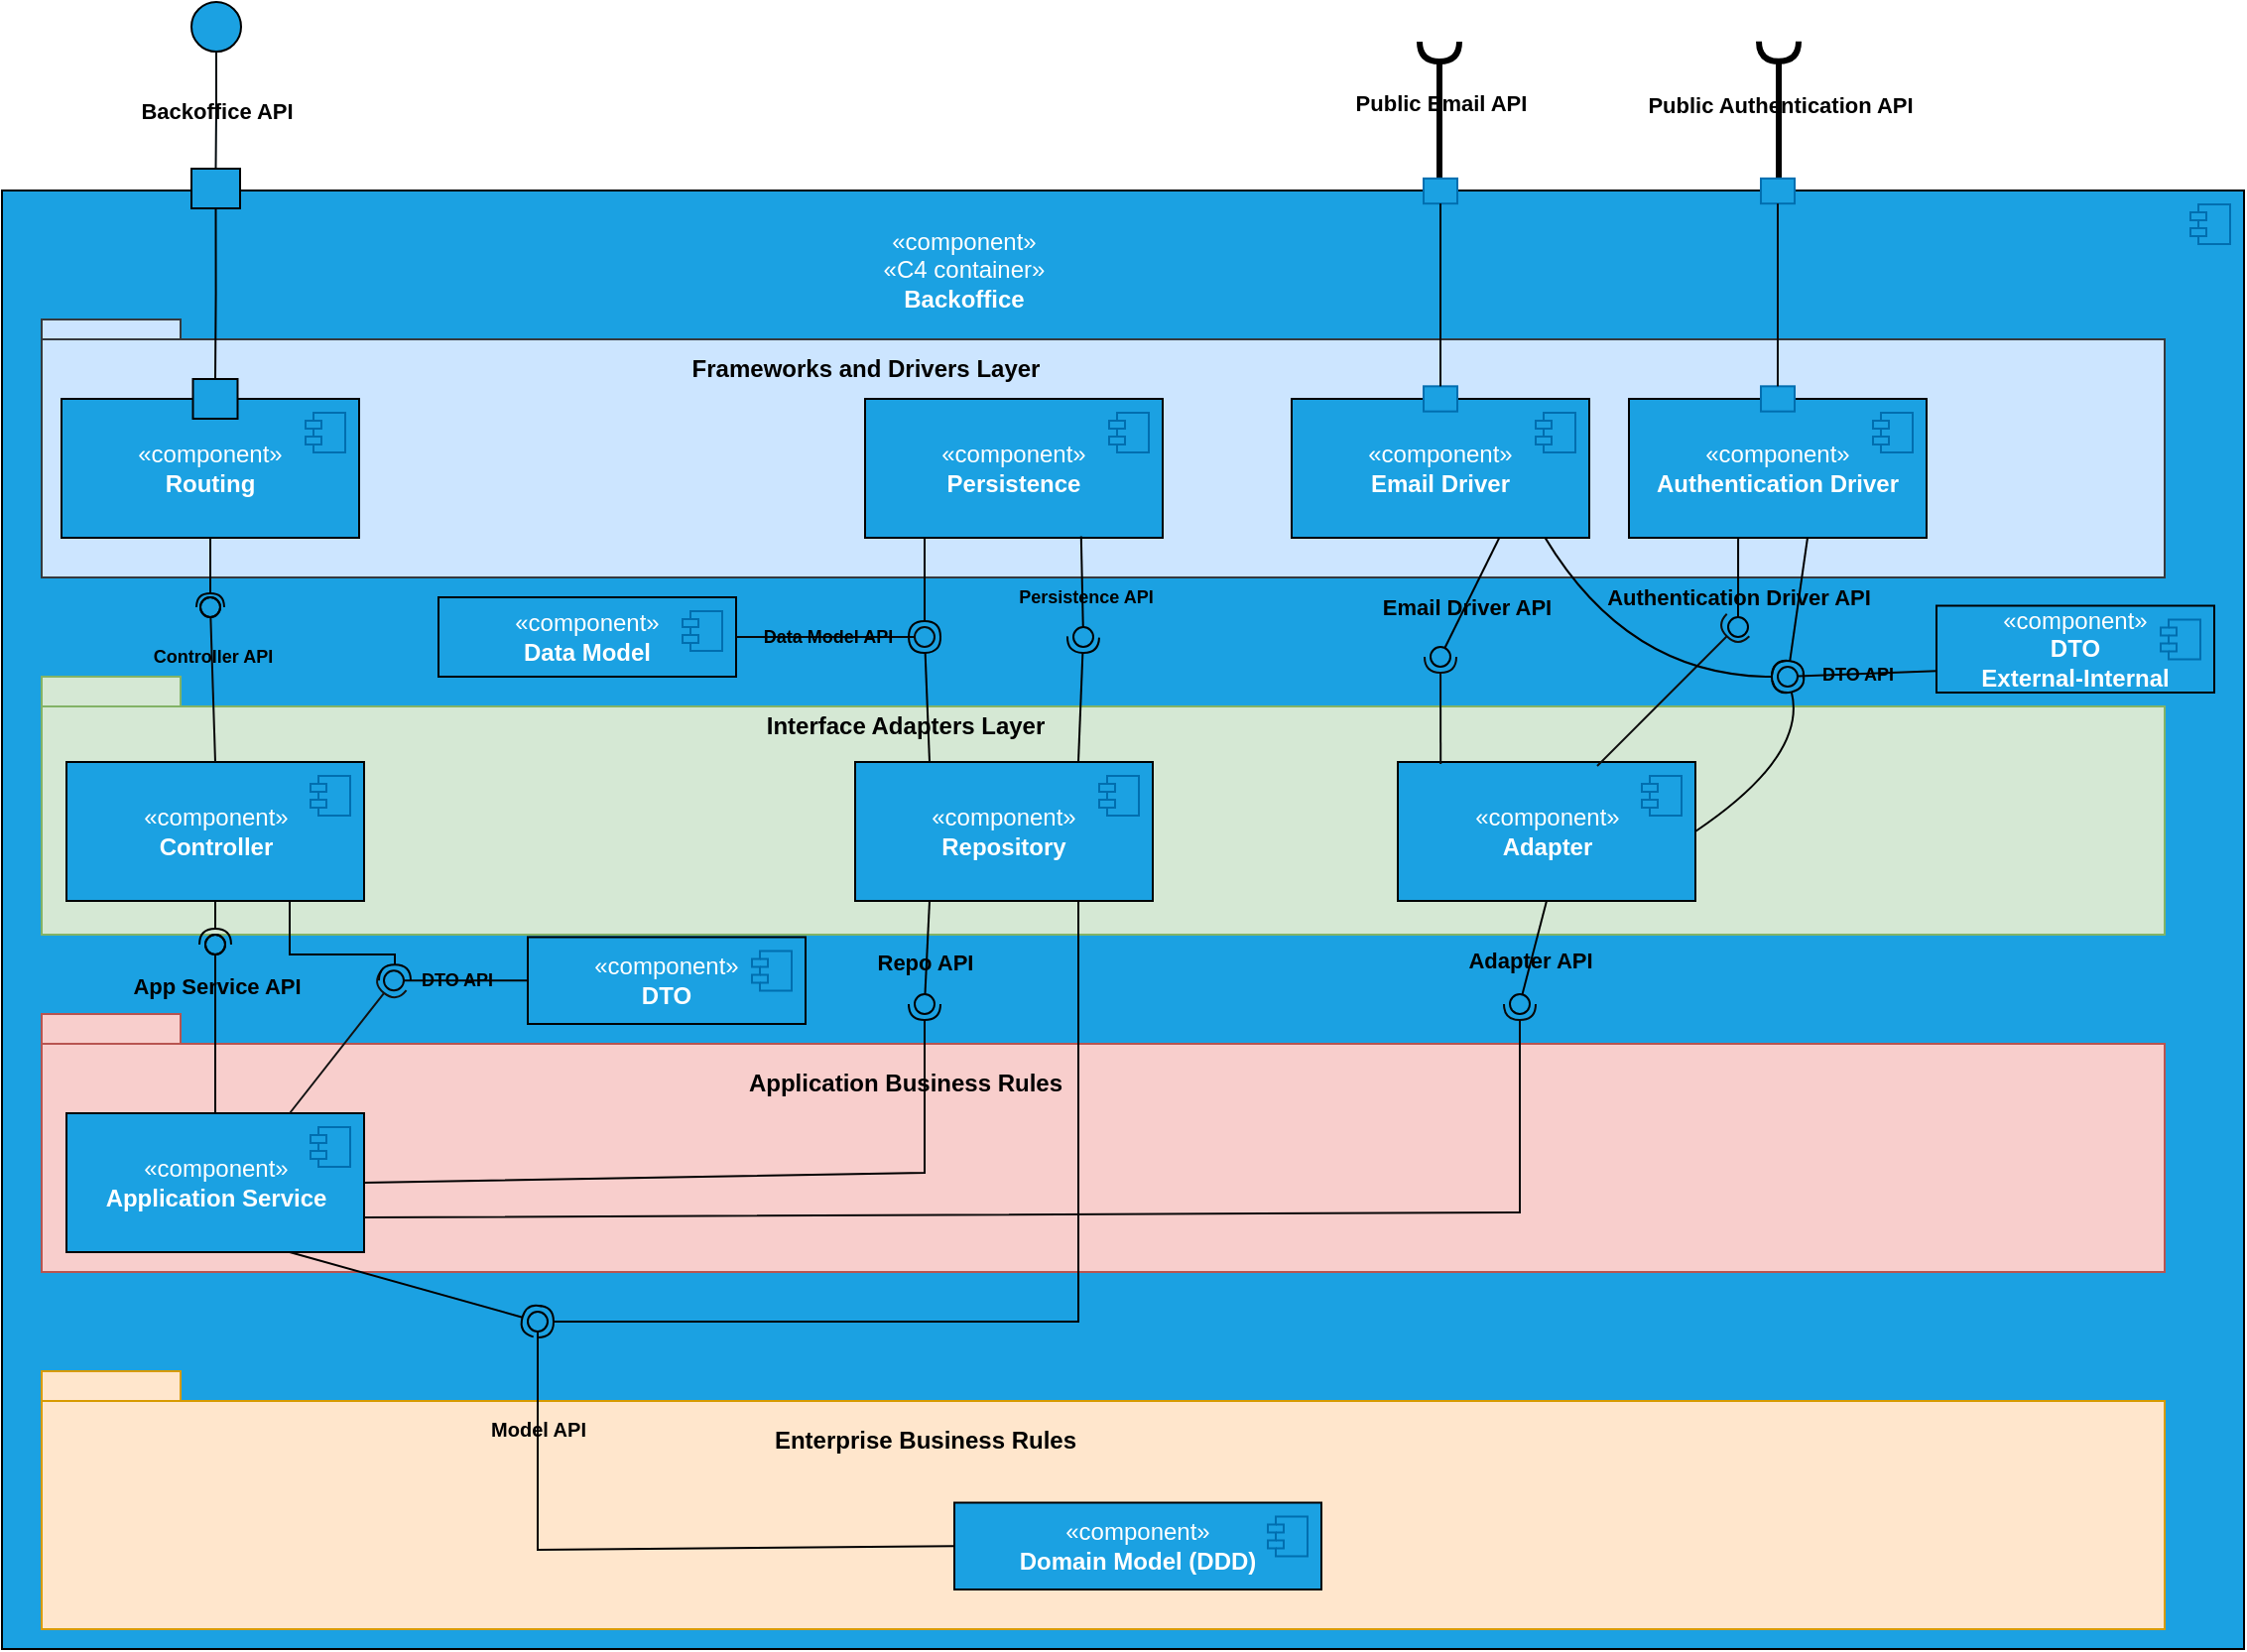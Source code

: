 <mxfile version="24.7.17">
  <diagram name="Page-1" id="5f0bae14-7c28-e335-631c-24af17079c00">
    <mxGraphModel dx="493" dy="289" grid="1" gridSize="10" guides="1" tooltips="1" connect="1" arrows="1" fold="1" page="1" pageScale="1" pageWidth="1100" pageHeight="850" background="none" math="0" shadow="0">
      <root>
        <mxCell id="0" />
        <mxCell id="1" parent="0" />
        <mxCell id="yqGTdkosx_FgDMZqtbbI-60" value="" style="html=1;dropTarget=0;whiteSpace=wrap;fillColor=#1ba1e2;fontColor=#ffffff;strokeColor=#000000;" parent="1" vertex="1">
          <mxGeometry x="40" y="125" width="1130" height="735" as="geometry" />
        </mxCell>
        <mxCell id="yqGTdkosx_FgDMZqtbbI-61" value="" style="shape=module;jettyWidth=8;jettyHeight=4;fillColor=#1ba1e2;fontColor=#ffffff;strokeColor=#006EAF;" parent="yqGTdkosx_FgDMZqtbbI-60" vertex="1">
          <mxGeometry x="1" width="20" height="20" relative="1" as="geometry">
            <mxPoint x="-27" y="7" as="offset" />
          </mxGeometry>
        </mxCell>
        <mxCell id="yqGTdkosx_FgDMZqtbbI-121" value="" style="shape=folder;fontStyle=1;spacingTop=10;tabWidth=70;tabHeight=15;tabPosition=left;html=1;whiteSpace=wrap;fillColor=#d5e8d4;strokeColor=#82b366;" parent="1" vertex="1">
          <mxGeometry x="60" y="370" width="1070" height="130" as="geometry" />
        </mxCell>
        <mxCell id="yqGTdkosx_FgDMZqtbbI-123" value="" style="shape=folder;fontStyle=1;spacingTop=10;tabWidth=70;tabHeight=10;tabPosition=left;html=1;whiteSpace=wrap;fillColor=#cce5ff;strokeColor=#36393d;" parent="1" vertex="1">
          <mxGeometry x="60" y="190" width="1070" height="130" as="geometry" />
        </mxCell>
        <mxCell id="yqGTdkosx_FgDMZqtbbI-93" value="&lt;span style=&quot;color: rgb(255, 255, 255);&quot;&gt;«component»&lt;/span&gt;&lt;br style=&quot;color: rgb(255, 255, 255);&quot;&gt;&lt;span style=&quot;color: rgb(255, 255, 255);&quot;&gt;«C4 container»&lt;/span&gt;&lt;br style=&quot;color: rgb(255, 255, 255);&quot;&gt;&lt;b style=&quot;color: rgb(255, 255, 255);&quot;&gt;Backoffice&lt;/b&gt;" style="text;html=1;align=center;verticalAlign=middle;whiteSpace=wrap;rounded=0;" parent="1" vertex="1">
          <mxGeometry x="450" y="140" width="150" height="50" as="geometry" />
        </mxCell>
        <mxCell id="yqGTdkosx_FgDMZqtbbI-99" value="" style="group" parent="1" vertex="1" connectable="0">
          <mxGeometry x="72.5" y="403" width="150" height="80" as="geometry" />
        </mxCell>
        <mxCell id="yqGTdkosx_FgDMZqtbbI-100" value="" style="group" parent="yqGTdkosx_FgDMZqtbbI-99" vertex="1" connectable="0">
          <mxGeometry width="150" height="80" as="geometry" />
        </mxCell>
        <mxCell id="yqGTdkosx_FgDMZqtbbI-101" value="«component»&lt;br&gt;&lt;b&gt;Controller&lt;/b&gt;" style="html=1;dropTarget=0;whiteSpace=wrap;fillColor=#1ba1e2;fontColor=#ffffff;strokeColor=#000000;" parent="yqGTdkosx_FgDMZqtbbI-100" vertex="1">
          <mxGeometry y="10" width="150" height="70" as="geometry" />
        </mxCell>
        <mxCell id="yqGTdkosx_FgDMZqtbbI-102" value="" style="shape=module;jettyWidth=8;jettyHeight=4;fillColor=#1ba1e2;fontColor=#ffffff;strokeColor=#006EAF;" parent="yqGTdkosx_FgDMZqtbbI-101" vertex="1">
          <mxGeometry x="1" width="20" height="20" relative="1" as="geometry">
            <mxPoint x="-27" y="7" as="offset" />
          </mxGeometry>
        </mxCell>
        <mxCell id="yqGTdkosx_FgDMZqtbbI-106" value="" style="ellipse;whiteSpace=wrap;html=1;aspect=fixed;fillColor=#1ba1e2;fontColor=#ffffff;strokeColor=#000000;" parent="1" vertex="1">
          <mxGeometry x="135.5" y="30" width="25" height="25" as="geometry" />
        </mxCell>
        <mxCell id="yqGTdkosx_FgDMZqtbbI-110" value="" style="ellipse;whiteSpace=wrap;html=1;align=center;aspect=fixed;fillColor=none;strokeColor=none;resizable=0;perimeter=centerPerimeter;rotatable=0;allowArrows=0;points=[];outlineConnect=1;" parent="1" vertex="1">
          <mxGeometry x="400" y="350" width="10" height="10" as="geometry" />
        </mxCell>
        <mxCell id="yqGTdkosx_FgDMZqtbbI-112" value="" style="ellipse;whiteSpace=wrap;html=1;align=center;aspect=fixed;fillColor=none;strokeColor=none;resizable=0;perimeter=centerPerimeter;rotatable=0;allowArrows=0;points=[];outlineConnect=1;" parent="1" vertex="1">
          <mxGeometry x="430" y="370" width="10" height="10" as="geometry" />
        </mxCell>
        <mxCell id="yqGTdkosx_FgDMZqtbbI-119" style="edgeStyle=orthogonalEdgeStyle;rounded=0;orthogonalLoop=1;jettySize=auto;html=1;strokeColor=#00080D;endArrow=none;endFill=0;labelBackgroundColor=none;entryX=0.5;entryY=0;entryDx=0;entryDy=0;" parent="1" source="yqGTdkosx_FgDMZqtbbI-106" target="VWPYPcOq6cJ6ySbp8iRo-7" edge="1">
          <mxGeometry relative="1" as="geometry">
            <mxPoint x="148" y="115" as="targetPoint" />
          </mxGeometry>
        </mxCell>
        <mxCell id="yqGTdkosx_FgDMZqtbbI-120" value="&lt;b&gt;Backoffice API&lt;/b&gt;" style="edgeLabel;html=1;align=center;verticalAlign=middle;resizable=0;points=[];labelBackgroundColor=none;" parent="yqGTdkosx_FgDMZqtbbI-119" vertex="1" connectable="0">
          <mxGeometry x="-0.011" relative="1" as="geometry">
            <mxPoint as="offset" />
          </mxGeometry>
        </mxCell>
        <mxCell id="yqGTdkosx_FgDMZqtbbI-122" value="Interface Adapters Layer" style="text;html=1;align=center;verticalAlign=middle;resizable=0;points=[];autosize=1;strokeColor=none;fillColor=none;fontColor=#000000;fontStyle=1" parent="1" vertex="1">
          <mxGeometry x="420" y="380" width="150" height="30" as="geometry" />
        </mxCell>
        <mxCell id="yqGTdkosx_FgDMZqtbbI-124" value="" style="group" parent="1" vertex="1" connectable="0">
          <mxGeometry x="70" y="220" width="150" height="80" as="geometry" />
        </mxCell>
        <mxCell id="yqGTdkosx_FgDMZqtbbI-125" value="" style="group" parent="yqGTdkosx_FgDMZqtbbI-124" vertex="1" connectable="0">
          <mxGeometry width="150" height="80" as="geometry" />
        </mxCell>
        <mxCell id="yqGTdkosx_FgDMZqtbbI-126" value="«component»&lt;br&gt;&lt;b&gt;Routing&lt;/b&gt;" style="html=1;dropTarget=0;whiteSpace=wrap;fillColor=#1ba1e2;fontColor=#ffffff;strokeColor=#000000;" parent="yqGTdkosx_FgDMZqtbbI-125" vertex="1">
          <mxGeometry y="10" width="150" height="70" as="geometry" />
        </mxCell>
        <mxCell id="yqGTdkosx_FgDMZqtbbI-127" value="" style="shape=module;jettyWidth=8;jettyHeight=4;fillColor=#1ba1e2;fontColor=#ffffff;strokeColor=#006EAF;" parent="yqGTdkosx_FgDMZqtbbI-126" vertex="1">
          <mxGeometry x="1" width="20" height="20" relative="1" as="geometry">
            <mxPoint x="-27" y="7" as="offset" />
          </mxGeometry>
        </mxCell>
        <mxCell id="yqGTdkosx_FgDMZqtbbI-129" value="" style="rounded=0;whiteSpace=wrap;html=1;fillColor=#1ba1e2;fontColor=#ffffff;strokeColor=#000000;" parent="yqGTdkosx_FgDMZqtbbI-125" vertex="1">
          <mxGeometry x="66.25" width="22.5" height="20" as="geometry" />
        </mxCell>
        <mxCell id="yqGTdkosx_FgDMZqtbbI-131" value="" style="rounded=0;orthogonalLoop=1;jettySize=auto;html=1;endArrow=halfCircle;endFill=0;endSize=5;strokeWidth=1;sketch=0;exitX=0.5;exitY=1;exitDx=0;exitDy=0;labelBackgroundColor=default;strokeColor=#030303;startSize=6;" parent="1" source="yqGTdkosx_FgDMZqtbbI-126" target="yqGTdkosx_FgDMZqtbbI-133" edge="1">
          <mxGeometry relative="1" as="geometry">
            <mxPoint x="290" y="345" as="sourcePoint" />
          </mxGeometry>
        </mxCell>
        <mxCell id="yqGTdkosx_FgDMZqtbbI-132" value="" style="rounded=0;orthogonalLoop=1;jettySize=auto;html=1;endArrow=oval;endFill=0;sketch=0;sourcePerimeterSpacing=0;targetPerimeterSpacing=0;endSize=10;strokeColor=#080808;strokeWidth=1;startSize=11;exitX=0.5;exitY=0;exitDx=0;exitDy=0;" parent="1" source="yqGTdkosx_FgDMZqtbbI-101" target="yqGTdkosx_FgDMZqtbbI-133" edge="1">
          <mxGeometry relative="1" as="geometry">
            <mxPoint x="145" y="399" as="sourcePoint" />
          </mxGeometry>
        </mxCell>
        <mxCell id="yqGTdkosx_FgDMZqtbbI-134" value="Controller API" style="edgeLabel;html=1;align=center;verticalAlign=middle;resizable=0;points=[];labelBackgroundColor=none;fontStyle=1;fontSize=9;" parent="yqGTdkosx_FgDMZqtbbI-132" vertex="1" connectable="0">
          <mxGeometry x="0.372" relative="1" as="geometry">
            <mxPoint as="offset" />
          </mxGeometry>
        </mxCell>
        <mxCell id="yqGTdkosx_FgDMZqtbbI-133" value="" style="ellipse;whiteSpace=wrap;html=1;align=center;aspect=fixed;fillColor=none;strokeColor=#000000;resizable=0;perimeter=centerPerimeter;rotatable=0;allowArrows=0;points=[];outlineConnect=1;strokeWidth=1;perimeterSpacing=5;" parent="1" vertex="1">
          <mxGeometry x="140" y="330" width="10" height="10" as="geometry" />
        </mxCell>
        <mxCell id="yqGTdkosx_FgDMZqtbbI-135" value="" style="shape=folder;fontStyle=1;spacingTop=10;tabWidth=70;tabHeight=15;tabPosition=left;html=1;whiteSpace=wrap;fillColor=#f8cecc;strokeColor=#b85450;" parent="1" vertex="1">
          <mxGeometry x="60" y="540" width="1070" height="130" as="geometry" />
        </mxCell>
        <mxCell id="yqGTdkosx_FgDMZqtbbI-136" value="" style="shape=folder;fontStyle=1;spacingTop=10;tabWidth=70;tabHeight=15;tabPosition=left;html=1;whiteSpace=wrap;fillColor=#ffe6cc;strokeColor=#d79b00;" parent="1" vertex="1">
          <mxGeometry x="60" y="720" width="1070" height="130" as="geometry" />
        </mxCell>
        <mxCell id="yqGTdkosx_FgDMZqtbbI-137" value="Application Business Rules" style="text;html=1;align=center;verticalAlign=middle;resizable=0;points=[];autosize=1;strokeColor=none;fillColor=none;fontColor=#000000;fontStyle=1" parent="1" vertex="1">
          <mxGeometry x="410" y="560" width="170" height="30" as="geometry" />
        </mxCell>
        <mxCell id="yqGTdkosx_FgDMZqtbbI-139" value="Enterprise Business Rules" style="text;html=1;align=center;verticalAlign=middle;resizable=0;points=[];autosize=1;strokeColor=none;fillColor=none;fontColor=#000000;fontStyle=1" parent="1" vertex="1">
          <mxGeometry x="425" y="740" width="160" height="30" as="geometry" />
        </mxCell>
        <mxCell id="yqGTdkosx_FgDMZqtbbI-140" value="" style="group" parent="1" vertex="1" connectable="0">
          <mxGeometry x="72.5" y="580" width="150" height="80" as="geometry" />
        </mxCell>
        <mxCell id="yqGTdkosx_FgDMZqtbbI-141" value="" style="group" parent="yqGTdkosx_FgDMZqtbbI-140" vertex="1" connectable="0">
          <mxGeometry width="150" height="80" as="geometry" />
        </mxCell>
        <mxCell id="yqGTdkosx_FgDMZqtbbI-142" value="«component»&lt;br&gt;&lt;b&gt;Application Service&lt;/b&gt;" style="html=1;dropTarget=0;whiteSpace=wrap;fillColor=#1ba1e2;fontColor=#ffffff;strokeColor=#000000;" parent="yqGTdkosx_FgDMZqtbbI-141" vertex="1">
          <mxGeometry y="10" width="150" height="70" as="geometry" />
        </mxCell>
        <mxCell id="yqGTdkosx_FgDMZqtbbI-143" value="" style="shape=module;jettyWidth=8;jettyHeight=4;fillColor=#1ba1e2;fontColor=#ffffff;strokeColor=#006EAF;" parent="yqGTdkosx_FgDMZqtbbI-142" vertex="1">
          <mxGeometry x="1" width="20" height="20" relative="1" as="geometry">
            <mxPoint x="-27" y="7" as="offset" />
          </mxGeometry>
        </mxCell>
        <mxCell id="yqGTdkosx_FgDMZqtbbI-144" value="" style="rounded=0;orthogonalLoop=1;jettySize=auto;html=1;endArrow=halfCircle;endFill=0;endSize=6;strokeWidth=1;sketch=0;exitX=0.5;exitY=1;exitDx=0;exitDy=0;strokeColor=#000000;" parent="1" source="yqGTdkosx_FgDMZqtbbI-101" target="yqGTdkosx_FgDMZqtbbI-146" edge="1">
          <mxGeometry relative="1" as="geometry">
            <mxPoint x="181" y="525" as="sourcePoint" />
          </mxGeometry>
        </mxCell>
        <mxCell id="yqGTdkosx_FgDMZqtbbI-145" value="" style="rounded=0;orthogonalLoop=1;jettySize=auto;html=1;endArrow=oval;endFill=0;sketch=0;sourcePerimeterSpacing=0;targetPerimeterSpacing=0;endSize=10;exitX=0.5;exitY=0;exitDx=0;exitDy=0;strokeColor=#000000;" parent="1" source="yqGTdkosx_FgDMZqtbbI-142" target="yqGTdkosx_FgDMZqtbbI-146" edge="1">
          <mxGeometry relative="1" as="geometry">
            <mxPoint x="141" y="525" as="sourcePoint" />
          </mxGeometry>
        </mxCell>
        <mxCell id="yqGTdkosx_FgDMZqtbbI-147" value="App Service API" style="edgeLabel;html=1;align=center;verticalAlign=middle;resizable=0;points=[];labelBackgroundColor=none;fontStyle=1" parent="yqGTdkosx_FgDMZqtbbI-145" vertex="1" connectable="0">
          <mxGeometry x="0.523" relative="1" as="geometry">
            <mxPoint as="offset" />
          </mxGeometry>
        </mxCell>
        <mxCell id="yqGTdkosx_FgDMZqtbbI-146" value="" style="ellipse;whiteSpace=wrap;html=1;align=center;aspect=fixed;fillColor=none;strokeColor=#000000;resizable=0;perimeter=centerPerimeter;rotatable=0;allowArrows=0;points=[];outlineConnect=1;" parent="1" vertex="1">
          <mxGeometry x="142.5" y="500" width="10" height="10" as="geometry" />
        </mxCell>
        <mxCell id="yqGTdkosx_FgDMZqtbbI-148" value="" style="group" parent="1" vertex="1" connectable="0">
          <mxGeometry x="305" y="495" width="140" height="50" as="geometry" />
        </mxCell>
        <mxCell id="yqGTdkosx_FgDMZqtbbI-149" value="" style="group" parent="yqGTdkosx_FgDMZqtbbI-148" vertex="1" connectable="0">
          <mxGeometry width="140.0" height="50" as="geometry" />
        </mxCell>
        <mxCell id="yqGTdkosx_FgDMZqtbbI-150" value="«component»&lt;br&gt;&lt;b&gt;DTO&lt;/b&gt;" style="html=1;dropTarget=0;whiteSpace=wrap;fillColor=#1ba1e2;fontColor=#ffffff;strokeColor=#000000;" parent="yqGTdkosx_FgDMZqtbbI-149" vertex="1">
          <mxGeometry y="6.25" width="140.0" height="43.75" as="geometry" />
        </mxCell>
        <mxCell id="yqGTdkosx_FgDMZqtbbI-151" value="" style="shape=module;jettyWidth=8;jettyHeight=4;fillColor=#1ba1e2;fontColor=#ffffff;strokeColor=#006EAF;" parent="yqGTdkosx_FgDMZqtbbI-150" vertex="1">
          <mxGeometry x="1" width="20" height="20" relative="1" as="geometry">
            <mxPoint x="-27" y="7" as="offset" />
          </mxGeometry>
        </mxCell>
        <mxCell id="yqGTdkosx_FgDMZqtbbI-152" value="" style="rounded=0;orthogonalLoop=1;jettySize=auto;html=1;endArrow=halfCircle;endFill=0;endSize=6;strokeWidth=1;sketch=0;exitX=0.75;exitY=0;exitDx=0;exitDy=0;strokeColor=#121212;" parent="1" source="yqGTdkosx_FgDMZqtbbI-142" target="yqGTdkosx_FgDMZqtbbI-154" edge="1">
          <mxGeometry relative="1" as="geometry">
            <mxPoint x="283" y="523" as="sourcePoint" />
          </mxGeometry>
        </mxCell>
        <mxCell id="yqGTdkosx_FgDMZqtbbI-153" value="" style="rounded=0;orthogonalLoop=1;jettySize=auto;html=1;endArrow=oval;endFill=0;sketch=0;sourcePerimeterSpacing=0;targetPerimeterSpacing=0;endSize=10;exitX=0;exitY=0.5;exitDx=0;exitDy=0;strokeColor=#050505;" parent="1" source="yqGTdkosx_FgDMZqtbbI-150" target="yqGTdkosx_FgDMZqtbbI-154" edge="1">
          <mxGeometry relative="1" as="geometry">
            <mxPoint x="243" y="523" as="sourcePoint" />
            <Array as="points" />
          </mxGeometry>
        </mxCell>
        <mxCell id="yqGTdkosx_FgDMZqtbbI-156" value="DTO API" style="edgeLabel;html=1;align=center;verticalAlign=middle;resizable=0;points=[];labelBackgroundColor=none;fontSize=9;fontStyle=1" parent="yqGTdkosx_FgDMZqtbbI-153" vertex="1" connectable="0">
          <mxGeometry x="0.068" relative="1" as="geometry">
            <mxPoint as="offset" />
          </mxGeometry>
        </mxCell>
        <mxCell id="yqGTdkosx_FgDMZqtbbI-154" value="" style="ellipse;whiteSpace=wrap;html=1;align=center;aspect=fixed;fillColor=none;strokeColor=none;resizable=0;perimeter=centerPerimeter;rotatable=0;allowArrows=0;points=[];outlineConnect=1;" parent="1" vertex="1">
          <mxGeometry x="232.5" y="518.13" width="10" height="10" as="geometry" />
        </mxCell>
        <mxCell id="yqGTdkosx_FgDMZqtbbI-155" style="edgeStyle=orthogonalEdgeStyle;rounded=0;orthogonalLoop=1;jettySize=auto;html=1;exitX=0.75;exitY=1;exitDx=0;exitDy=0;entryX=0.136;entryY=0.144;entryDx=0;entryDy=0;entryPerimeter=0;endArrow=halfCircle;endFill=0;strokeColor=#000000;" parent="1" source="yqGTdkosx_FgDMZqtbbI-101" target="yqGTdkosx_FgDMZqtbbI-154" edge="1">
          <mxGeometry relative="1" as="geometry">
            <Array as="points">
              <mxPoint x="185" y="510" />
              <mxPoint x="238" y="510" />
              <mxPoint x="238" y="523" />
            </Array>
          </mxGeometry>
        </mxCell>
        <mxCell id="yqGTdkosx_FgDMZqtbbI-157" value="" style="group" parent="1" vertex="1" connectable="0">
          <mxGeometry x="520" y="780" width="185" height="50" as="geometry" />
        </mxCell>
        <mxCell id="yqGTdkosx_FgDMZqtbbI-158" value="" style="group" parent="yqGTdkosx_FgDMZqtbbI-157" vertex="1" connectable="0">
          <mxGeometry width="185.0" height="50" as="geometry" />
        </mxCell>
        <mxCell id="yqGTdkosx_FgDMZqtbbI-159" value="«component»&lt;br&gt;&lt;b&gt;Domain Model (DDD)&lt;/b&gt;" style="html=1;dropTarget=0;whiteSpace=wrap;fillColor=#1ba1e2;fontColor=#ffffff;strokeColor=#000000;" parent="yqGTdkosx_FgDMZqtbbI-158" vertex="1">
          <mxGeometry y="6.25" width="185.0" height="43.75" as="geometry" />
        </mxCell>
        <mxCell id="yqGTdkosx_FgDMZqtbbI-160" value="" style="shape=module;jettyWidth=8;jettyHeight=4;fillColor=#1ba1e2;fontColor=#ffffff;strokeColor=#006EAF;" parent="yqGTdkosx_FgDMZqtbbI-159" vertex="1">
          <mxGeometry x="1" width="20" height="20" relative="1" as="geometry">
            <mxPoint x="-27" y="7" as="offset" />
          </mxGeometry>
        </mxCell>
        <mxCell id="yqGTdkosx_FgDMZqtbbI-161" value="" style="rounded=0;orthogonalLoop=1;jettySize=auto;html=1;endArrow=halfCircle;endFill=0;endSize=6;strokeWidth=1;sketch=0;exitX=0.75;exitY=1;exitDx=0;exitDy=0;strokeColor=#000000;" parent="1" source="yqGTdkosx_FgDMZqtbbI-142" target="yqGTdkosx_FgDMZqtbbI-163" edge="1">
          <mxGeometry relative="1" as="geometry">
            <mxPoint x="330" y="715" as="sourcePoint" />
          </mxGeometry>
        </mxCell>
        <mxCell id="yqGTdkosx_FgDMZqtbbI-162" value="" style="rounded=0;orthogonalLoop=1;jettySize=auto;html=1;endArrow=oval;endFill=0;sketch=0;sourcePerimeterSpacing=0;targetPerimeterSpacing=0;endSize=10;strokeColor=#000000;exitX=0;exitY=0.5;exitDx=0;exitDy=0;" parent="1" source="yqGTdkosx_FgDMZqtbbI-159" target="yqGTdkosx_FgDMZqtbbI-163" edge="1">
          <mxGeometry relative="1" as="geometry">
            <mxPoint x="410" y="810" as="sourcePoint" />
            <Array as="points">
              <mxPoint x="310" y="810" />
            </Array>
          </mxGeometry>
        </mxCell>
        <mxCell id="yqGTdkosx_FgDMZqtbbI-164" value="Model API" style="edgeLabel;html=1;align=center;verticalAlign=middle;resizable=0;points=[];labelBackgroundColor=none;fontStyle=1;fontSize=10;" parent="yqGTdkosx_FgDMZqtbbI-162" vertex="1" connectable="0">
          <mxGeometry x="0.473" y="-1" relative="1" as="geometry">
            <mxPoint x="-1" y="-32" as="offset" />
          </mxGeometry>
        </mxCell>
        <mxCell id="yqGTdkosx_FgDMZqtbbI-163" value="" style="ellipse;whiteSpace=wrap;html=1;align=center;aspect=fixed;fillColor=none;strokeColor=none;resizable=0;perimeter=centerPerimeter;rotatable=0;allowArrows=0;points=[];outlineConnect=1;" parent="1" vertex="1">
          <mxGeometry x="305" y="690" width="10" height="10" as="geometry" />
        </mxCell>
        <mxCell id="yqGTdkosx_FgDMZqtbbI-166" value="" style="group" parent="1" vertex="1" connectable="0">
          <mxGeometry x="475" y="220" width="150" height="80" as="geometry" />
        </mxCell>
        <mxCell id="yqGTdkosx_FgDMZqtbbI-167" value="" style="group" parent="yqGTdkosx_FgDMZqtbbI-166" vertex="1" connectable="0">
          <mxGeometry width="150" height="80" as="geometry" />
        </mxCell>
        <mxCell id="yqGTdkosx_FgDMZqtbbI-168" value="«component»&lt;br&gt;&lt;b&gt;Persistence&lt;/b&gt;" style="html=1;dropTarget=0;whiteSpace=wrap;fillColor=#1ba1e2;fontColor=#ffffff;strokeColor=#000000;" parent="yqGTdkosx_FgDMZqtbbI-167" vertex="1">
          <mxGeometry y="10" width="150" height="70" as="geometry" />
        </mxCell>
        <mxCell id="yqGTdkosx_FgDMZqtbbI-169" value="" style="shape=module;jettyWidth=8;jettyHeight=4;fillColor=#1ba1e2;fontColor=#ffffff;strokeColor=#006EAF;" parent="yqGTdkosx_FgDMZqtbbI-168" vertex="1">
          <mxGeometry x="1" width="20" height="20" relative="1" as="geometry">
            <mxPoint x="-27" y="7" as="offset" />
          </mxGeometry>
        </mxCell>
        <mxCell id="yqGTdkosx_FgDMZqtbbI-130" value="Frameworks and Drivers Layer" style="text;html=1;align=center;verticalAlign=middle;resizable=0;points=[];autosize=1;strokeColor=none;fillColor=none;fontColor=#000000;fontStyle=1" parent="yqGTdkosx_FgDMZqtbbI-167" vertex="1">
          <mxGeometry x="-95" y="-20" width="190" height="30" as="geometry" />
        </mxCell>
        <mxCell id="yqGTdkosx_FgDMZqtbbI-172" value="" style="group" parent="1" vertex="1" connectable="0">
          <mxGeometry x="470" y="403" width="150" height="80" as="geometry" />
        </mxCell>
        <mxCell id="yqGTdkosx_FgDMZqtbbI-173" value="" style="group" parent="yqGTdkosx_FgDMZqtbbI-172" vertex="1" connectable="0">
          <mxGeometry width="150" height="80" as="geometry" />
        </mxCell>
        <mxCell id="yqGTdkosx_FgDMZqtbbI-174" value="«component»&lt;br&gt;&lt;b&gt;Repository&lt;/b&gt;" style="html=1;dropTarget=0;whiteSpace=wrap;fillColor=#1ba1e2;fontColor=#ffffff;strokeColor=#000000;" parent="yqGTdkosx_FgDMZqtbbI-173" vertex="1">
          <mxGeometry y="10" width="150" height="70" as="geometry" />
        </mxCell>
        <mxCell id="yqGTdkosx_FgDMZqtbbI-175" value="" style="shape=module;jettyWidth=8;jettyHeight=4;fillColor=#1ba1e2;fontColor=#ffffff;strokeColor=#006EAF;" parent="yqGTdkosx_FgDMZqtbbI-174" vertex="1">
          <mxGeometry x="1" width="20" height="20" relative="1" as="geometry">
            <mxPoint x="-27" y="7" as="offset" />
          </mxGeometry>
        </mxCell>
        <mxCell id="yqGTdkosx_FgDMZqtbbI-176" value="" style="group" parent="1" vertex="1" connectable="0">
          <mxGeometry x="260" y="295" width="150" height="80" as="geometry" />
        </mxCell>
        <mxCell id="yqGTdkosx_FgDMZqtbbI-177" value="" style="group" parent="yqGTdkosx_FgDMZqtbbI-176" vertex="1" connectable="0">
          <mxGeometry width="150" height="80" as="geometry" />
        </mxCell>
        <mxCell id="yqGTdkosx_FgDMZqtbbI-178" value="«component»&lt;br&gt;&lt;b&gt;Data Model&lt;/b&gt;" style="html=1;dropTarget=0;whiteSpace=wrap;fillColor=#1ba1e2;fontColor=#ffffff;strokeColor=#000000;" parent="yqGTdkosx_FgDMZqtbbI-177" vertex="1">
          <mxGeometry y="35" width="150" height="40" as="geometry" />
        </mxCell>
        <mxCell id="yqGTdkosx_FgDMZqtbbI-179" value="" style="shape=module;jettyWidth=8;jettyHeight=4;fillColor=#1ba1e2;fontColor=#ffffff;strokeColor=#006EAF;" parent="yqGTdkosx_FgDMZqtbbI-178" vertex="1">
          <mxGeometry x="1" width="20" height="20" relative="1" as="geometry">
            <mxPoint x="-27" y="7" as="offset" />
          </mxGeometry>
        </mxCell>
        <mxCell id="yqGTdkosx_FgDMZqtbbI-183" value="" style="rounded=0;orthogonalLoop=1;jettySize=auto;html=1;endArrow=halfCircle;endFill=0;endSize=6;strokeWidth=1;sketch=0;exitX=0.25;exitY=0;exitDx=0;exitDy=0;strokeColor=#000000;" parent="1" source="yqGTdkosx_FgDMZqtbbI-174" target="yqGTdkosx_FgDMZqtbbI-185" edge="1">
          <mxGeometry relative="1" as="geometry">
            <mxPoint x="530" y="350" as="sourcePoint" />
          </mxGeometry>
        </mxCell>
        <mxCell id="yqGTdkosx_FgDMZqtbbI-184" value="" style="rounded=0;orthogonalLoop=1;jettySize=auto;html=1;endArrow=oval;endFill=0;sketch=0;sourcePerimeterSpacing=0;targetPerimeterSpacing=0;endSize=10;exitX=1;exitY=0.5;exitDx=0;exitDy=0;strokeColor=#080808;" parent="1" source="yqGTdkosx_FgDMZqtbbI-178" target="yqGTdkosx_FgDMZqtbbI-185" edge="1">
          <mxGeometry relative="1" as="geometry">
            <mxPoint x="490" y="350" as="sourcePoint" />
          </mxGeometry>
        </mxCell>
        <mxCell id="yqGTdkosx_FgDMZqtbbI-187" value="Data Model API" style="edgeLabel;html=1;align=center;verticalAlign=middle;resizable=0;points=[];fontSize=9;labelBackgroundColor=none;fontStyle=1" parent="yqGTdkosx_FgDMZqtbbI-184" vertex="1" connectable="0">
          <mxGeometry x="-0.304" y="-1" relative="1" as="geometry">
            <mxPoint x="13" y="-1" as="offset" />
          </mxGeometry>
        </mxCell>
        <mxCell id="yqGTdkosx_FgDMZqtbbI-185" value="" style="ellipse;whiteSpace=wrap;html=1;align=center;aspect=fixed;fillColor=none;strokeColor=none;resizable=0;perimeter=centerPerimeter;rotatable=0;allowArrows=0;points=[];outlineConnect=1;" parent="1" vertex="1">
          <mxGeometry x="500" y="345" width="10" height="10" as="geometry" />
        </mxCell>
        <mxCell id="yqGTdkosx_FgDMZqtbbI-186" style="edgeStyle=orthogonalEdgeStyle;rounded=0;orthogonalLoop=1;jettySize=auto;html=1;exitX=0.25;exitY=1;exitDx=0;exitDy=0;entryX=1.063;entryY=0.526;entryDx=0;entryDy=0;entryPerimeter=0;strokeColor=#000000;endArrow=halfCircle;endFill=0;" parent="1" source="yqGTdkosx_FgDMZqtbbI-168" target="yqGTdkosx_FgDMZqtbbI-185" edge="1">
          <mxGeometry relative="1" as="geometry">
            <Array as="points">
              <mxPoint x="505" y="300" />
            </Array>
          </mxGeometry>
        </mxCell>
        <mxCell id="yqGTdkosx_FgDMZqtbbI-188" value="" style="rounded=0;orthogonalLoop=1;jettySize=auto;html=1;endArrow=halfCircle;endFill=0;endSize=6;strokeWidth=1;sketch=0;exitX=0.75;exitY=0;exitDx=0;exitDy=0;strokeColor=#000000;" parent="1" source="yqGTdkosx_FgDMZqtbbI-174" target="yqGTdkosx_FgDMZqtbbI-190" edge="1">
          <mxGeometry relative="1" as="geometry">
            <mxPoint x="630" y="350" as="sourcePoint" />
          </mxGeometry>
        </mxCell>
        <mxCell id="yqGTdkosx_FgDMZqtbbI-189" value="" style="rounded=0;orthogonalLoop=1;jettySize=auto;html=1;endArrow=oval;endFill=0;sketch=0;sourcePerimeterSpacing=0;targetPerimeterSpacing=0;endSize=10;exitX=0.726;exitY=0.989;exitDx=0;exitDy=0;exitPerimeter=0;strokeColor=#000000;" parent="1" source="yqGTdkosx_FgDMZqtbbI-168" target="yqGTdkosx_FgDMZqtbbI-190" edge="1">
          <mxGeometry relative="1" as="geometry">
            <mxPoint x="590" y="350" as="sourcePoint" />
          </mxGeometry>
        </mxCell>
        <mxCell id="yqGTdkosx_FgDMZqtbbI-191" value="Persistence API" style="edgeLabel;html=1;align=center;verticalAlign=middle;resizable=0;points=[];fontStyle=1;labelBackgroundColor=none;fontSize=9;" parent="yqGTdkosx_FgDMZqtbbI-189" vertex="1" connectable="0">
          <mxGeometry x="0.083" relative="1" as="geometry">
            <mxPoint x="1" y="3" as="offset" />
          </mxGeometry>
        </mxCell>
        <mxCell id="yqGTdkosx_FgDMZqtbbI-190" value="" style="ellipse;whiteSpace=wrap;html=1;align=center;aspect=fixed;fillColor=none;strokeColor=none;resizable=0;perimeter=centerPerimeter;rotatable=0;allowArrows=0;points=[];outlineConnect=1;" parent="1" vertex="1">
          <mxGeometry x="580" y="345" width="10" height="10" as="geometry" />
        </mxCell>
        <mxCell id="yqGTdkosx_FgDMZqtbbI-192" value="" style="rounded=0;orthogonalLoop=1;jettySize=auto;html=1;endArrow=halfCircle;endFill=0;endSize=6;strokeWidth=1;sketch=0;exitX=1;exitY=0.5;exitDx=0;exitDy=0;strokeColor=#000000;" parent="1" source="yqGTdkosx_FgDMZqtbbI-142" target="yqGTdkosx_FgDMZqtbbI-194" edge="1">
          <mxGeometry relative="1" as="geometry">
            <mxPoint x="580" y="523" as="sourcePoint" />
            <Array as="points">
              <mxPoint x="505" y="620" />
            </Array>
          </mxGeometry>
        </mxCell>
        <mxCell id="yqGTdkosx_FgDMZqtbbI-193" value="" style="rounded=0;orthogonalLoop=1;jettySize=auto;html=1;endArrow=oval;endFill=0;sketch=0;sourcePerimeterSpacing=0;targetPerimeterSpacing=0;endSize=10;exitX=0.25;exitY=1;exitDx=0;exitDy=0;strokeColor=#000000;" parent="1" source="yqGTdkosx_FgDMZqtbbI-174" target="yqGTdkosx_FgDMZqtbbI-194" edge="1">
          <mxGeometry relative="1" as="geometry">
            <mxPoint x="540" y="523" as="sourcePoint" />
          </mxGeometry>
        </mxCell>
        <mxCell id="yqGTdkosx_FgDMZqtbbI-195" value="Repo API" style="edgeLabel;html=1;align=center;verticalAlign=middle;resizable=0;points=[];labelBackgroundColor=none;fontStyle=1" parent="yqGTdkosx_FgDMZqtbbI-193" vertex="1" connectable="0">
          <mxGeometry x="0.199" y="-1" relative="1" as="geometry">
            <mxPoint as="offset" />
          </mxGeometry>
        </mxCell>
        <mxCell id="yqGTdkosx_FgDMZqtbbI-194" value="" style="ellipse;whiteSpace=wrap;html=1;align=center;aspect=fixed;fillColor=none;strokeColor=none;resizable=0;perimeter=centerPerimeter;rotatable=0;allowArrows=0;points=[];outlineConnect=1;" parent="1" vertex="1">
          <mxGeometry x="500" y="530" width="10" height="10" as="geometry" />
        </mxCell>
        <mxCell id="yqGTdkosx_FgDMZqtbbI-196" style="edgeStyle=orthogonalEdgeStyle;rounded=0;orthogonalLoop=1;jettySize=auto;html=1;exitX=0.75;exitY=1;exitDx=0;exitDy=0;entryX=0.824;entryY=0.6;entryDx=0;entryDy=0;entryPerimeter=0;endArrow=halfCircle;endFill=0;strokeColor=#000000;" parent="1" source="yqGTdkosx_FgDMZqtbbI-174" target="yqGTdkosx_FgDMZqtbbI-163" edge="1">
          <mxGeometry relative="1" as="geometry">
            <Array as="points">
              <mxPoint x="582" y="695" />
            </Array>
          </mxGeometry>
        </mxCell>
        <mxCell id="VWPYPcOq6cJ6ySbp8iRo-11" style="edgeStyle=orthogonalEdgeStyle;rounded=0;orthogonalLoop=1;jettySize=auto;html=1;exitX=0.5;exitY=1;exitDx=0;exitDy=0;entryX=0.5;entryY=0;entryDx=0;entryDy=0;endArrow=none;endFill=0;strokeColor=#000000;" parent="1" source="VWPYPcOq6cJ6ySbp8iRo-7" target="yqGTdkosx_FgDMZqtbbI-129" edge="1">
          <mxGeometry relative="1" as="geometry" />
        </mxCell>
        <mxCell id="VWPYPcOq6cJ6ySbp8iRo-7" value="" style="rounded=0;whiteSpace=wrap;html=1;fillColor=#1ba1e2;fontColor=#ffffff;strokeColor=#000000;" parent="1" vertex="1">
          <mxGeometry x="135.5" y="114" width="24.5" height="20" as="geometry" />
        </mxCell>
        <mxCell id="1g0sIZtueNdrK1OOtKUU-1" value="" style="group;rotation=-180;" parent="1" vertex="1" connectable="0">
          <mxGeometry x="926.505" y="65.923" width="17" height="66.157" as="geometry" />
        </mxCell>
        <mxCell id="1g0sIZtueNdrK1OOtKUU-2" value="" style="edgeStyle=orthogonalEdgeStyle;rounded=0;orthogonalLoop=1;jettySize=auto;html=1;entryX=0.5;entryY=0;entryDx=0;entryDy=0;endArrow=none;endFill=0;fontColor=#000000;strokeColor=#000000;startArrow=halfCircle;startFill=0;endSize=6;strokeWidth=3;" parent="1g0sIZtueNdrK1OOtKUU-1" edge="1">
          <mxGeometry relative="1" as="geometry">
            <mxPoint x="8.995" y="-16.003" as="sourcePoint" />
            <mxPoint x="9" y="53" as="targetPoint" />
          </mxGeometry>
        </mxCell>
        <mxCell id="1g0sIZtueNdrK1OOtKUU-3" value="Public Authentication API" style="edgeLabel;html=1;align=center;verticalAlign=middle;resizable=0;points=[];rotation=0;fontStyle=1;labelBackgroundColor=none;" parent="1g0sIZtueNdrK1OOtKUU-2" vertex="1" connectable="0">
          <mxGeometry x="-0.093" y="-1" relative="1" as="geometry">
            <mxPoint x="1" as="offset" />
          </mxGeometry>
        </mxCell>
        <mxCell id="1g0sIZtueNdrK1OOtKUU-4" value="" style="rounded=0;whiteSpace=wrap;html=1;fillColor=#1ba1e2;fontColor=#ffffff;strokeColor=#006EAF;rotation=-360;" parent="1g0sIZtueNdrK1OOtKUU-1" vertex="1">
          <mxGeometry y="53" width="17" height="12.667" as="geometry" />
        </mxCell>
        <mxCell id="1g0sIZtueNdrK1OOtKUU-5" value="" style="group;rotation=-180;" parent="1" vertex="1" connectable="0">
          <mxGeometry x="756.505" y="65.923" width="17" height="66.157" as="geometry" />
        </mxCell>
        <mxCell id="1g0sIZtueNdrK1OOtKUU-6" value="" style="edgeStyle=orthogonalEdgeStyle;rounded=0;orthogonalLoop=1;jettySize=auto;html=1;entryX=0.5;entryY=0;entryDx=0;entryDy=0;endArrow=none;endFill=0;fontColor=#000000;strokeColor=#000000;startArrow=halfCircle;startFill=0;strokeWidth=3;endSize=6;jumpSize=6;" parent="1g0sIZtueNdrK1OOtKUU-5" edge="1">
          <mxGeometry relative="1" as="geometry">
            <mxPoint x="7.995" y="-15.923" as="sourcePoint" />
            <mxPoint x="8" y="53" as="targetPoint" />
          </mxGeometry>
        </mxCell>
        <mxCell id="1g0sIZtueNdrK1OOtKUU-7" value="Public Email API" style="edgeLabel;html=1;align=center;verticalAlign=middle;resizable=0;points=[];labelBackgroundColor=none;rotation=0;fontStyle=1" parent="1g0sIZtueNdrK1OOtKUU-6" vertex="1" connectable="0">
          <mxGeometry x="-0.146" relative="1" as="geometry">
            <mxPoint y="1" as="offset" />
          </mxGeometry>
        </mxCell>
        <mxCell id="1g0sIZtueNdrK1OOtKUU-8" value="" style="rounded=0;whiteSpace=wrap;html=1;fillColor=#1ba1e2;fontColor=#ffffff;strokeColor=#006EAF;rotation=-360;" parent="1g0sIZtueNdrK1OOtKUU-5" vertex="1">
          <mxGeometry y="53" width="17" height="12.667" as="geometry" />
        </mxCell>
        <mxCell id="Vq1wiKtgBPm1aTwwY9Me-1" value="" style="group" parent="1" vertex="1" connectable="0">
          <mxGeometry x="743.5" y="403" width="150" height="80" as="geometry" />
        </mxCell>
        <mxCell id="Vq1wiKtgBPm1aTwwY9Me-2" value="" style="group" parent="Vq1wiKtgBPm1aTwwY9Me-1" vertex="1" connectable="0">
          <mxGeometry width="150" height="80" as="geometry" />
        </mxCell>
        <mxCell id="Vq1wiKtgBPm1aTwwY9Me-3" value="«component»&lt;br&gt;&lt;b&gt;Adapter&lt;/b&gt;" style="html=1;dropTarget=0;whiteSpace=wrap;fillColor=#1ba1e2;fontColor=#ffffff;strokeColor=#000000;" parent="Vq1wiKtgBPm1aTwwY9Me-2" vertex="1">
          <mxGeometry y="10" width="150" height="70" as="geometry" />
        </mxCell>
        <mxCell id="Vq1wiKtgBPm1aTwwY9Me-4" value="" style="shape=module;jettyWidth=8;jettyHeight=4;fillColor=#1ba1e2;fontColor=#ffffff;strokeColor=#006EAF;" parent="Vq1wiKtgBPm1aTwwY9Me-3" vertex="1">
          <mxGeometry x="1" width="20" height="20" relative="1" as="geometry">
            <mxPoint x="-27" y="7" as="offset" />
          </mxGeometry>
        </mxCell>
        <mxCell id="Vq1wiKtgBPm1aTwwY9Me-5" value="" style="rounded=0;orthogonalLoop=1;jettySize=auto;html=1;endArrow=halfCircle;endFill=0;endSize=6;strokeWidth=1;sketch=0;exitX=1;exitY=0.75;exitDx=0;exitDy=0;labelBackgroundColor=none;fontColor=none;noLabel=1;strokeColor=#080808;" parent="1" source="yqGTdkosx_FgDMZqtbbI-142" target="Vq1wiKtgBPm1aTwwY9Me-7" edge="1">
          <mxGeometry relative="1" as="geometry">
            <mxPoint x="755" y="523" as="sourcePoint" />
            <Array as="points">
              <mxPoint x="805" y="640" />
            </Array>
          </mxGeometry>
        </mxCell>
        <mxCell id="Vq1wiKtgBPm1aTwwY9Me-6" value="" style="rounded=0;orthogonalLoop=1;jettySize=auto;html=1;endArrow=oval;endFill=0;sketch=0;sourcePerimeterSpacing=0;targetPerimeterSpacing=0;endSize=10;exitX=0.5;exitY=1;exitDx=0;exitDy=0;labelBackgroundColor=none;fontColor=#050505;strokeColor=#000000;" parent="1" source="Vq1wiKtgBPm1aTwwY9Me-3" target="Vq1wiKtgBPm1aTwwY9Me-7" edge="1">
          <mxGeometry relative="1" as="geometry">
            <mxPoint x="715" y="523" as="sourcePoint" />
          </mxGeometry>
        </mxCell>
        <mxCell id="Vq1wiKtgBPm1aTwwY9Me-8" value="Adapter API" style="edgeLabel;html=1;align=center;verticalAlign=middle;resizable=0;points=[];labelBackgroundColor=none;fontStyle=1" parent="Vq1wiKtgBPm1aTwwY9Me-6" vertex="1" connectable="0">
          <mxGeometry x="0.142" y="-1" relative="1" as="geometry">
            <mxPoint as="offset" />
          </mxGeometry>
        </mxCell>
        <mxCell id="Vq1wiKtgBPm1aTwwY9Me-7" value="" style="ellipse;whiteSpace=wrap;html=1;align=center;aspect=fixed;fillColor=none;strokeColor=none;resizable=0;perimeter=centerPerimeter;rotatable=0;allowArrows=0;points=[];outlineConnect=1;labelBackgroundColor=none;fontColor=#050505;" parent="1" vertex="1">
          <mxGeometry x="800" y="530" width="10" height="10" as="geometry" />
        </mxCell>
        <mxCell id="Vq1wiKtgBPm1aTwwY9Me-9" value="" style="group" parent="1" vertex="1" connectable="0">
          <mxGeometry x="690" y="220" width="150" height="80" as="geometry" />
        </mxCell>
        <mxCell id="Vq1wiKtgBPm1aTwwY9Me-10" value="" style="group" parent="Vq1wiKtgBPm1aTwwY9Me-9" vertex="1" connectable="0">
          <mxGeometry width="150" height="80" as="geometry" />
        </mxCell>
        <mxCell id="Vq1wiKtgBPm1aTwwY9Me-11" value="«component»&lt;br&gt;&lt;b&gt;Email Driver&lt;/b&gt;" style="html=1;dropTarget=0;whiteSpace=wrap;fillColor=#1ba1e2;fontColor=#ffffff;strokeColor=#000000;" parent="Vq1wiKtgBPm1aTwwY9Me-10" vertex="1">
          <mxGeometry y="10" width="150" height="70" as="geometry" />
        </mxCell>
        <mxCell id="Vq1wiKtgBPm1aTwwY9Me-12" value="" style="shape=module;jettyWidth=8;jettyHeight=4;fillColor=#1ba1e2;fontColor=#ffffff;strokeColor=#006EAF;" parent="Vq1wiKtgBPm1aTwwY9Me-11" vertex="1">
          <mxGeometry x="1" width="20" height="20" relative="1" as="geometry">
            <mxPoint x="-27" y="7" as="offset" />
          </mxGeometry>
        </mxCell>
        <mxCell id="Vq1wiKtgBPm1aTwwY9Me-18" value="" style="rounded=0;whiteSpace=wrap;html=1;fillColor=#1ba1e2;fontColor=#ffffff;strokeColor=#006EAF;rotation=-360;" parent="Vq1wiKtgBPm1aTwwY9Me-10" vertex="1">
          <mxGeometry x="66.505" y="3.663" width="17" height="12.667" as="geometry" />
        </mxCell>
        <mxCell id="Vq1wiKtgBPm1aTwwY9Me-13" value="" style="group" parent="1" vertex="1" connectable="0">
          <mxGeometry x="860" y="220" width="150" height="80" as="geometry" />
        </mxCell>
        <mxCell id="Vq1wiKtgBPm1aTwwY9Me-14" value="" style="group" parent="Vq1wiKtgBPm1aTwwY9Me-13" vertex="1" connectable="0">
          <mxGeometry width="150" height="80" as="geometry" />
        </mxCell>
        <mxCell id="Vq1wiKtgBPm1aTwwY9Me-15" value="«component»&lt;br&gt;&lt;b&gt;Authentication Driver&lt;/b&gt;" style="html=1;dropTarget=0;whiteSpace=wrap;fillColor=#1ba1e2;fontColor=#ffffff;strokeColor=#000000;" parent="Vq1wiKtgBPm1aTwwY9Me-14" vertex="1">
          <mxGeometry y="10" width="150" height="70" as="geometry" />
        </mxCell>
        <mxCell id="Vq1wiKtgBPm1aTwwY9Me-16" value="" style="shape=module;jettyWidth=8;jettyHeight=4;fillColor=#1ba1e2;fontColor=#ffffff;strokeColor=#006EAF;" parent="Vq1wiKtgBPm1aTwwY9Me-15" vertex="1">
          <mxGeometry x="1" width="20" height="20" relative="1" as="geometry">
            <mxPoint x="-27" y="7" as="offset" />
          </mxGeometry>
        </mxCell>
        <mxCell id="Vq1wiKtgBPm1aTwwY9Me-17" value="" style="rounded=0;whiteSpace=wrap;html=1;fillColor=#1ba1e2;fontColor=#ffffff;strokeColor=#006EAF;rotation=-360;" parent="Vq1wiKtgBPm1aTwwY9Me-14" vertex="1">
          <mxGeometry x="66.505" y="3.663" width="17" height="12.667" as="geometry" />
        </mxCell>
        <mxCell id="Vq1wiKtgBPm1aTwwY9Me-19" style="edgeStyle=orthogonalEdgeStyle;rounded=0;orthogonalLoop=1;jettySize=auto;html=1;entryX=0.5;entryY=0;entryDx=0;entryDy=0;endArrow=none;endFill=0;strokeColor=#000000;" parent="1" source="1g0sIZtueNdrK1OOtKUU-8" target="Vq1wiKtgBPm1aTwwY9Me-18" edge="1">
          <mxGeometry relative="1" as="geometry" />
        </mxCell>
        <mxCell id="Vq1wiKtgBPm1aTwwY9Me-20" style="edgeStyle=orthogonalEdgeStyle;rounded=0;orthogonalLoop=1;jettySize=auto;html=1;exitX=0.5;exitY=1;exitDx=0;exitDy=0;endArrow=none;endFill=0;strokeColor=#0A0A0A;" parent="1" source="1g0sIZtueNdrK1OOtKUU-4" target="Vq1wiKtgBPm1aTwwY9Me-17" edge="1">
          <mxGeometry relative="1" as="geometry" />
        </mxCell>
        <mxCell id="Vq1wiKtgBPm1aTwwY9Me-21" value="" style="rounded=0;orthogonalLoop=1;jettySize=auto;html=1;endArrow=halfCircle;endFill=0;endSize=6;strokeWidth=1;sketch=0;strokeColor=#0A0A0A;exitX=0.144;exitY=0.014;exitDx=0;exitDy=0;entryX=0.473;entryY=0.906;entryDx=0;entryDy=0;entryPerimeter=0;exitPerimeter=0;" parent="1" source="Vq1wiKtgBPm1aTwwY9Me-3" target="Vq1wiKtgBPm1aTwwY9Me-23" edge="1">
          <mxGeometry relative="1" as="geometry">
            <mxPoint x="751" y="418" as="sourcePoint" />
            <mxPoint x="751.5" y="359.0" as="targetPoint" />
          </mxGeometry>
        </mxCell>
        <mxCell id="Vq1wiKtgBPm1aTwwY9Me-22" value="" style="rounded=0;orthogonalLoop=1;jettySize=auto;html=1;endArrow=oval;endFill=0;sketch=0;sourcePerimeterSpacing=0;targetPerimeterSpacing=0;endSize=10;exitX=0.831;exitY=0.988;exitDx=0;exitDy=0;exitPerimeter=0;strokeColor=#000000;" parent="1" target="Vq1wiKtgBPm1aTwwY9Me-23" edge="1">
          <mxGeometry relative="1" as="geometry">
            <mxPoint x="794.65" y="300" as="sourcePoint" />
            <mxPoint x="795.0" y="355.84" as="targetPoint" />
          </mxGeometry>
        </mxCell>
        <mxCell id="Vq1wiKtgBPm1aTwwY9Me-28" value="Email Driver API" style="edgeLabel;html=1;align=center;verticalAlign=middle;resizable=0;points=[];labelBackgroundColor=none;fontStyle=1" parent="Vq1wiKtgBPm1aTwwY9Me-22" vertex="1" connectable="0">
          <mxGeometry x="0.152" relative="1" as="geometry">
            <mxPoint as="offset" />
          </mxGeometry>
        </mxCell>
        <mxCell id="Vq1wiKtgBPm1aTwwY9Me-23" value="" style="ellipse;whiteSpace=wrap;html=1;align=center;aspect=fixed;fillColor=none;strokeColor=none;resizable=0;perimeter=centerPerimeter;rotatable=0;allowArrows=0;points=[];outlineConnect=1;" parent="1" vertex="1">
          <mxGeometry x="760" y="355" width="10" height="10" as="geometry" />
        </mxCell>
        <mxCell id="Vq1wiKtgBPm1aTwwY9Me-24" value="" style="rounded=0;orthogonalLoop=1;jettySize=auto;html=1;endArrow=halfCircle;endFill=0;endSize=6;strokeWidth=1;sketch=0;exitX=0.67;exitY=0.029;exitDx=0;exitDy=0;exitPerimeter=0;strokeColor=#0F0F0F;" parent="1" source="Vq1wiKtgBPm1aTwwY9Me-3" edge="1">
          <mxGeometry relative="1" as="geometry">
            <mxPoint x="915.15" y="413.33" as="sourcePoint" />
            <mxPoint x="915" y="344" as="targetPoint" />
          </mxGeometry>
        </mxCell>
        <mxCell id="Vq1wiKtgBPm1aTwwY9Me-25" value="" style="rounded=0;orthogonalLoop=1;jettySize=auto;html=1;endArrow=oval;endFill=0;sketch=0;sourcePerimeterSpacing=0;targetPerimeterSpacing=0;endSize=10;strokeColor=#000000;exitX=0.367;exitY=0.992;exitDx=0;exitDy=0;exitPerimeter=0;" parent="1" source="Vq1wiKtgBPm1aTwwY9Me-15" target="Vq1wiKtgBPm1aTwwY9Me-26" edge="1">
          <mxGeometry relative="1" as="geometry">
            <mxPoint x="905" y="301" as="sourcePoint" />
          </mxGeometry>
        </mxCell>
        <mxCell id="Vq1wiKtgBPm1aTwwY9Me-29" value="Authentication Driver API" style="edgeLabel;html=1;align=center;verticalAlign=middle;resizable=0;points=[];labelBackgroundColor=none;fontStyle=1" parent="Vq1wiKtgBPm1aTwwY9Me-25" vertex="1" connectable="0">
          <mxGeometry x="0.206" relative="1" as="geometry">
            <mxPoint y="3" as="offset" />
          </mxGeometry>
        </mxCell>
        <mxCell id="Vq1wiKtgBPm1aTwwY9Me-26" value="" style="ellipse;whiteSpace=wrap;html=1;align=center;aspect=fixed;fillColor=none;strokeColor=none;resizable=0;perimeter=centerPerimeter;rotatable=0;allowArrows=0;points=[];outlineConnect=1;" parent="1" vertex="1">
          <mxGeometry x="910" y="340" width="10" height="10" as="geometry" />
        </mxCell>
        <mxCell id="Vq1wiKtgBPm1aTwwY9Me-30" value="" style="group" parent="1" vertex="1" connectable="0">
          <mxGeometry x="1015" y="328" width="140" height="50" as="geometry" />
        </mxCell>
        <mxCell id="Vq1wiKtgBPm1aTwwY9Me-31" value="" style="group" parent="Vq1wiKtgBPm1aTwwY9Me-30" vertex="1" connectable="0">
          <mxGeometry width="140.0" height="50" as="geometry" />
        </mxCell>
        <mxCell id="Vq1wiKtgBPm1aTwwY9Me-32" value="«component»&lt;br&gt;&lt;b&gt;DTO&lt;br&gt;External-Internal&lt;/b&gt;" style="html=1;dropTarget=0;whiteSpace=wrap;fillColor=#1ba1e2;fontColor=#ffffff;strokeColor=#000000;" parent="Vq1wiKtgBPm1aTwwY9Me-31" vertex="1">
          <mxGeometry y="6.25" width="140.0" height="43.75" as="geometry" />
        </mxCell>
        <mxCell id="Vq1wiKtgBPm1aTwwY9Me-33" value="" style="shape=module;jettyWidth=8;jettyHeight=4;fillColor=#1ba1e2;fontColor=#ffffff;strokeColor=#006EAF;" parent="Vq1wiKtgBPm1aTwwY9Me-32" vertex="1">
          <mxGeometry x="1" width="20" height="20" relative="1" as="geometry">
            <mxPoint x="-27" y="7" as="offset" />
          </mxGeometry>
        </mxCell>
        <mxCell id="Vq1wiKtgBPm1aTwwY9Me-34" value="" style="rounded=0;orthogonalLoop=1;jettySize=auto;html=1;endArrow=oval;endFill=0;sketch=0;sourcePerimeterSpacing=0;targetPerimeterSpacing=0;endSize=10;exitX=0;exitY=0.75;exitDx=0;exitDy=0;strokeColor=#050505;" parent="1" source="Vq1wiKtgBPm1aTwwY9Me-32" edge="1">
          <mxGeometry relative="1" as="geometry">
            <mxPoint x="948.5" y="363" as="sourcePoint" />
            <Array as="points" />
            <mxPoint x="940" y="370" as="targetPoint" />
          </mxGeometry>
        </mxCell>
        <mxCell id="Vq1wiKtgBPm1aTwwY9Me-35" value="DTO API" style="edgeLabel;html=1;align=center;verticalAlign=middle;resizable=0;points=[];labelBackgroundColor=none;fontSize=9;fontStyle=1" parent="Vq1wiKtgBPm1aTwwY9Me-34" vertex="1" connectable="0">
          <mxGeometry x="0.068" relative="1" as="geometry">
            <mxPoint as="offset" />
          </mxGeometry>
        </mxCell>
        <mxCell id="Vq1wiKtgBPm1aTwwY9Me-36" value="" style="rounded=0;orthogonalLoop=1;jettySize=auto;html=1;endArrow=halfCircle;endFill=0;endSize=6;strokeWidth=1;sketch=0;fontSize=12;curved=1;exitX=0.6;exitY=1;exitDx=0;exitDy=0;exitPerimeter=0;strokeColor=#000000;" parent="1" source="Vq1wiKtgBPm1aTwwY9Me-15" edge="1">
          <mxGeometry relative="1" as="geometry">
            <mxPoint x="969" y="350" as="sourcePoint" />
            <mxPoint x="940" y="370" as="targetPoint" />
          </mxGeometry>
        </mxCell>
        <mxCell id="Vq1wiKtgBPm1aTwwY9Me-37" value="" style="ellipse;whiteSpace=wrap;html=1;align=center;aspect=fixed;fillColor=none;strokeColor=none;resizable=0;perimeter=centerPerimeter;rotatable=0;allowArrows=0;points=[];outlineConnect=1;" parent="1" vertex="1">
          <mxGeometry x="944" y="345" width="10" height="10" as="geometry" />
        </mxCell>
        <mxCell id="Vq1wiKtgBPm1aTwwY9Me-38" value="" style="rounded=0;orthogonalLoop=1;jettySize=auto;html=1;endArrow=halfCircle;endFill=0;endSize=6;strokeWidth=1;sketch=0;fontSize=12;curved=1;exitX=1;exitY=0.5;exitDx=0;exitDy=0;strokeColor=#000000;" parent="1" source="Vq1wiKtgBPm1aTwwY9Me-3" edge="1">
          <mxGeometry relative="1" as="geometry">
            <mxPoint x="925" y="398" as="sourcePoint" />
            <mxPoint x="940" y="370" as="targetPoint" />
            <Array as="points">
              <mxPoint x="950" y="410" />
            </Array>
          </mxGeometry>
        </mxCell>
        <mxCell id="Vq1wiKtgBPm1aTwwY9Me-40" value="" style="rounded=0;orthogonalLoop=1;jettySize=auto;html=1;endArrow=halfCircle;endFill=0;endSize=6;strokeWidth=1;sketch=0;fontSize=12;curved=1;exitX=0.852;exitY=1.001;exitDx=0;exitDy=0;exitPerimeter=0;strokeColor=#000000;" parent="1" source="Vq1wiKtgBPm1aTwwY9Me-11" edge="1">
          <mxGeometry relative="1" as="geometry">
            <mxPoint x="855" y="360" as="sourcePoint" />
            <mxPoint x="940" y="370" as="targetPoint" />
            <Array as="points">
              <mxPoint x="860" y="370" />
            </Array>
          </mxGeometry>
        </mxCell>
        <mxCell id="Vq1wiKtgBPm1aTwwY9Me-41" value="" style="ellipse;whiteSpace=wrap;html=1;align=center;aspect=fixed;fillColor=none;strokeColor=none;resizable=0;perimeter=centerPerimeter;rotatable=0;allowArrows=0;points=[];outlineConnect=1;" parent="1" vertex="1">
          <mxGeometry x="830" y="355" width="10" height="10" as="geometry" />
        </mxCell>
      </root>
    </mxGraphModel>
  </diagram>
</mxfile>
